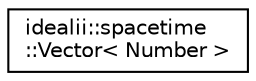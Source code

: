 digraph "Graphical Class Hierarchy"
{
 // LATEX_PDF_SIZE
  edge [fontname="Helvetica",fontsize="10",labelfontname="Helvetica",labelfontsize="10"];
  node [fontname="Helvetica",fontsize="10",shape=record];
  rankdir="LR";
  Node0 [label="idealii::spacetime\l::Vector\< Number \>",height=0.2,width=0.4,color="black", fillcolor="white", style="filled",URL="$classidealii_1_1spacetime_1_1Vector.html",tooltip="The spacetime vector object."];
}
